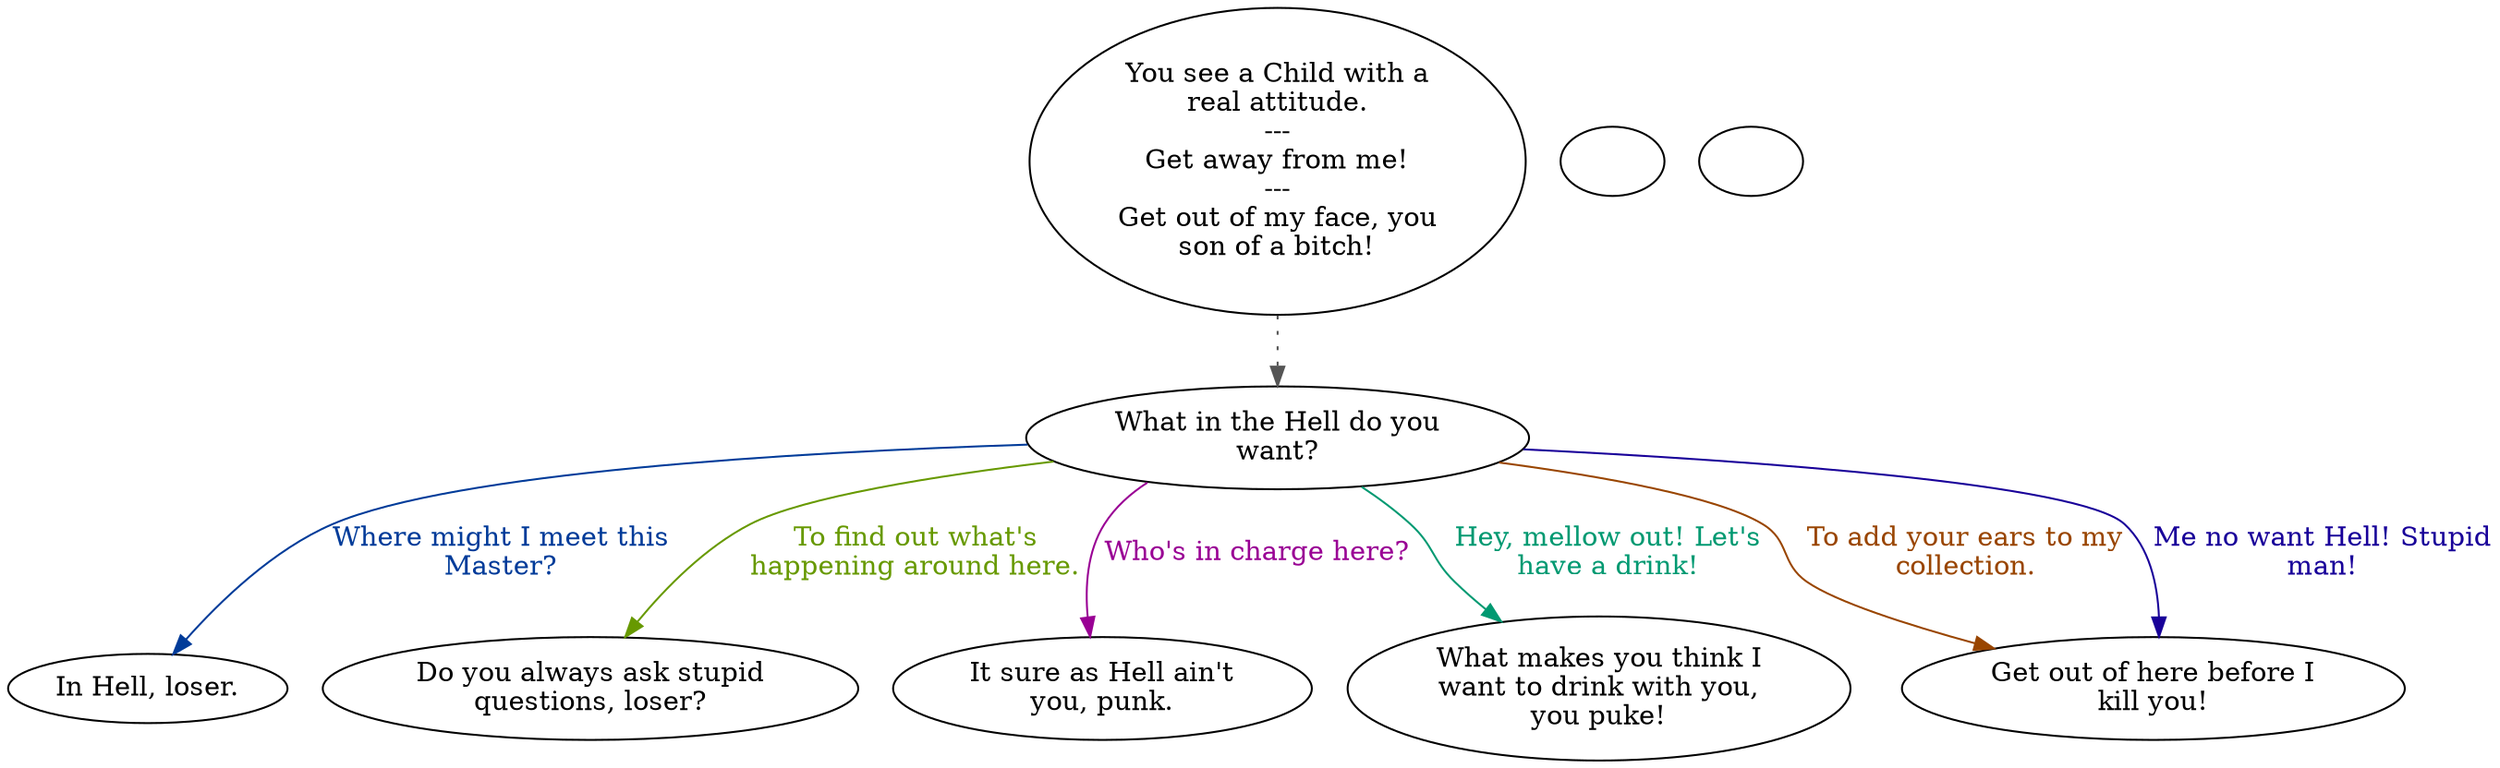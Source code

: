 digraph CHIDGAB {
  "start" [style=filled       fillcolor="#FFFFFF"       color="#000000"]
  "start" -> "Brat02" [style=dotted color="#555555"]
  "start" [label="You see a Child with a\nreal attitude.\n---\nGet away from me!\n---\nGet out of my face, you\nson of a bitch!"]
  "Brat02" [style=filled       fillcolor="#FFFFFF"       color="#000000"]
  "Brat02" [label="What in the Hell do you\nwant?"]
  "Brat02" -> "Brat03" [label="Where might I meet this\nMaster?" color="#003B99" fontcolor="#003B99"]
  "Brat02" -> "Brat04" [label="To find out what's\nhappening around here." color="#679900" fontcolor="#679900"]
  "Brat02" -> "Brat05" [label="Who's in charge here?" color="#990094" fontcolor="#990094"]
  "Brat02" -> "Brat06" [label="Hey, mellow out! Let's\nhave a drink!" color="#009971" fontcolor="#009971"]
  "Brat02" -> "Brat07" [label="To add your ears to my\ncollection." color="#994500" fontcolor="#994500"]
  "Brat02" -> "Brat07" [label="Me no want Hell! Stupid\nman!" color="#180099" fontcolor="#180099"]
  "Brat03" [style=filled       fillcolor="#FFFFFF"       color="#000000"]
  "Brat03" [label="In Hell, loser."]
  "Brat04" [style=filled       fillcolor="#FFFFFF"       color="#000000"]
  "Brat04" [label="Do you always ask stupid\nquestions, loser?"]
  "Brat05" [style=filled       fillcolor="#FFFFFF"       color="#000000"]
  "Brat05" [label="It sure as Hell ain't\nyou, punk."]
  "Brat06" [style=filled       fillcolor="#FFFFFF"       color="#000000"]
  "Brat06" [label="What makes you think I\nwant to drink with you,\nyou puke!"]
  "Brat07" [style=filled       fillcolor="#FFFFFF"       color="#000000"]
  "Brat07" [label="Get out of here before I\nkill you!"]
  "Combat" [style=filled       fillcolor="#FFFFFF"       color="#000000"]
  "Combat" [label=""]
  "BratEnd" [style=filled       fillcolor="#FFFFFF"       color="#000000"]
  "BratEnd" [label=""]
}